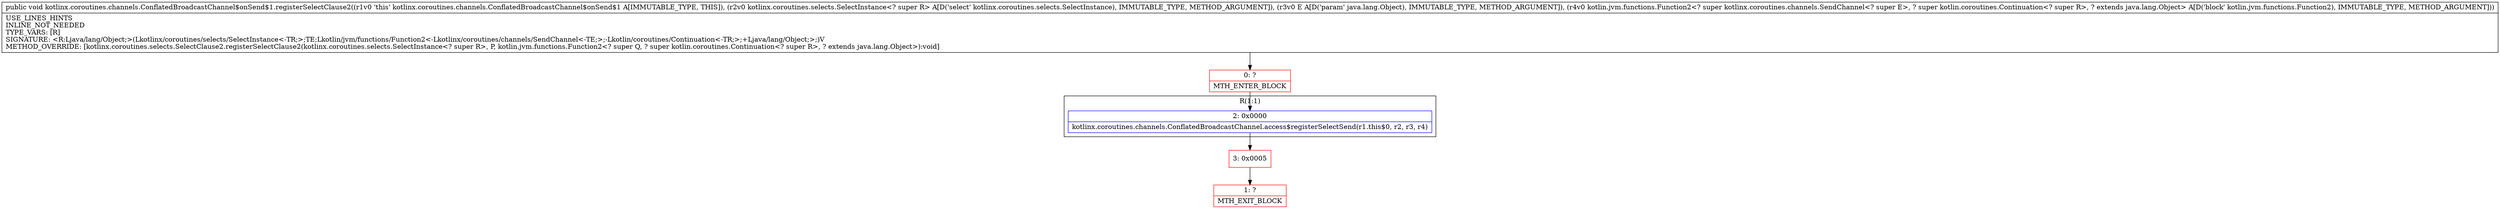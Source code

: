 digraph "CFG forkotlinx.coroutines.channels.ConflatedBroadcastChannel$onSend$1.registerSelectClause2(Lkotlinx\/coroutines\/selects\/SelectInstance;Ljava\/lang\/Object;Lkotlin\/jvm\/functions\/Function2;)V" {
subgraph cluster_Region_898248398 {
label = "R(1:1)";
node [shape=record,color=blue];
Node_2 [shape=record,label="{2\:\ 0x0000|kotlinx.coroutines.channels.ConflatedBroadcastChannel.access$registerSelectSend(r1.this$0, r2, r3, r4)\l}"];
}
Node_0 [shape=record,color=red,label="{0\:\ ?|MTH_ENTER_BLOCK\l}"];
Node_3 [shape=record,color=red,label="{3\:\ 0x0005}"];
Node_1 [shape=record,color=red,label="{1\:\ ?|MTH_EXIT_BLOCK\l}"];
MethodNode[shape=record,label="{public void kotlinx.coroutines.channels.ConflatedBroadcastChannel$onSend$1.registerSelectClause2((r1v0 'this' kotlinx.coroutines.channels.ConflatedBroadcastChannel$onSend$1 A[IMMUTABLE_TYPE, THIS]), (r2v0 kotlinx.coroutines.selects.SelectInstance\<? super R\> A[D('select' kotlinx.coroutines.selects.SelectInstance), IMMUTABLE_TYPE, METHOD_ARGUMENT]), (r3v0 E A[D('param' java.lang.Object), IMMUTABLE_TYPE, METHOD_ARGUMENT]), (r4v0 kotlin.jvm.functions.Function2\<? super kotlinx.coroutines.channels.SendChannel\<? super E\>, ? super kotlin.coroutines.Continuation\<? super R\>, ? extends java.lang.Object\> A[D('block' kotlin.jvm.functions.Function2), IMMUTABLE_TYPE, METHOD_ARGUMENT]))  | USE_LINES_HINTS\lINLINE_NOT_NEEDED\lTYPE_VARS: [R]\lSIGNATURE: \<R:Ljava\/lang\/Object;\>(Lkotlinx\/coroutines\/selects\/SelectInstance\<\-TR;\>;TE;Lkotlin\/jvm\/functions\/Function2\<\-Lkotlinx\/coroutines\/channels\/SendChannel\<\-TE;\>;\-Lkotlin\/coroutines\/Continuation\<\-TR;\>;+Ljava\/lang\/Object;\>;)V\lMETHOD_OVERRIDE: [kotlinx.coroutines.selects.SelectClause2.registerSelectClause2(kotlinx.coroutines.selects.SelectInstance\<? super R\>, P, kotlin.jvm.functions.Function2\<? super Q, ? super kotlin.coroutines.Continuation\<? super R\>, ? extends java.lang.Object\>):void]\l}"];
MethodNode -> Node_0;Node_2 -> Node_3;
Node_0 -> Node_2;
Node_3 -> Node_1;
}

